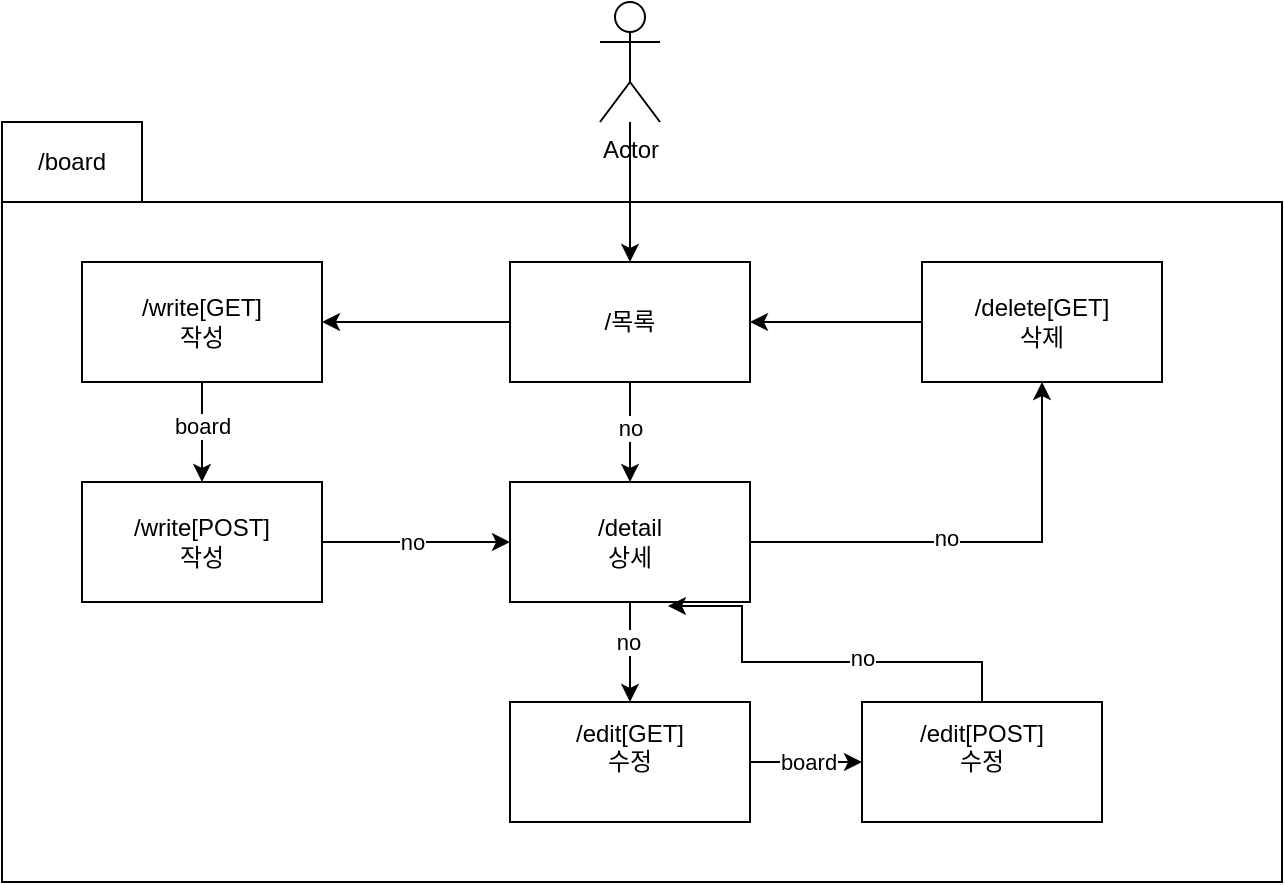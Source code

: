 <mxfile version="24.2.2" type="device">
  <diagram name="페이지-1" id="ozS88X3GV_UWVC78FxJN">
    <mxGraphModel dx="1372" dy="786" grid="1" gridSize="10" guides="1" tooltips="1" connect="1" arrows="1" fold="1" page="1" pageScale="1" pageWidth="827" pageHeight="1169" math="0" shadow="0">
      <root>
        <mxCell id="0" />
        <mxCell id="1" parent="0" />
        <mxCell id="p4ZNRK0SBtNsiyCoXJsn-26" value="" style="rounded=0;whiteSpace=wrap;html=1;" vertex="1" parent="1">
          <mxGeometry x="100" y="120" width="640" height="340" as="geometry" />
        </mxCell>
        <mxCell id="p4ZNRK0SBtNsiyCoXJsn-1" value="Actor" style="shape=umlActor;verticalLabelPosition=bottom;verticalAlign=top;html=1;outlineConnect=0;" vertex="1" parent="1">
          <mxGeometry x="399" y="20" width="30" height="60" as="geometry" />
        </mxCell>
        <mxCell id="p4ZNRK0SBtNsiyCoXJsn-8" style="edgeStyle=orthogonalEdgeStyle;rounded=0;orthogonalLoop=1;jettySize=auto;html=1;" edge="1" parent="1" source="p4ZNRK0SBtNsiyCoXJsn-2" target="p4ZNRK0SBtNsiyCoXJsn-6">
          <mxGeometry relative="1" as="geometry" />
        </mxCell>
        <mxCell id="p4ZNRK0SBtNsiyCoXJsn-2" value="/목록" style="rounded=0;whiteSpace=wrap;html=1;" vertex="1" parent="1">
          <mxGeometry x="354" y="150" width="120" height="60" as="geometry" />
        </mxCell>
        <mxCell id="p4ZNRK0SBtNsiyCoXJsn-3" value="" style="endArrow=classic;html=1;rounded=0;" edge="1" parent="1" source="p4ZNRK0SBtNsiyCoXJsn-1" target="p4ZNRK0SBtNsiyCoXJsn-2">
          <mxGeometry width="50" height="50" relative="1" as="geometry">
            <mxPoint x="390" y="430" as="sourcePoint" />
            <mxPoint x="440" y="380" as="targetPoint" />
          </mxGeometry>
        </mxCell>
        <mxCell id="p4ZNRK0SBtNsiyCoXJsn-16" style="edgeStyle=orthogonalEdgeStyle;rounded=0;orthogonalLoop=1;jettySize=auto;html=1;entryX=0.5;entryY=0;entryDx=0;entryDy=0;" edge="1" parent="1" source="p4ZNRK0SBtNsiyCoXJsn-4" target="p4ZNRK0SBtNsiyCoXJsn-14">
          <mxGeometry relative="1" as="geometry" />
        </mxCell>
        <mxCell id="p4ZNRK0SBtNsiyCoXJsn-18" value="no" style="edgeLabel;html=1;align=center;verticalAlign=middle;resizable=0;points=[];" vertex="1" connectable="0" parent="p4ZNRK0SBtNsiyCoXJsn-16">
          <mxGeometry x="-0.2" y="2" relative="1" as="geometry">
            <mxPoint x="-3" as="offset" />
          </mxGeometry>
        </mxCell>
        <mxCell id="p4ZNRK0SBtNsiyCoXJsn-24" style="edgeStyle=orthogonalEdgeStyle;rounded=0;orthogonalLoop=1;jettySize=auto;html=1;" edge="1" parent="1" source="p4ZNRK0SBtNsiyCoXJsn-4" target="p4ZNRK0SBtNsiyCoXJsn-22">
          <mxGeometry relative="1" as="geometry" />
        </mxCell>
        <mxCell id="p4ZNRK0SBtNsiyCoXJsn-25" value="no" style="edgeLabel;html=1;align=center;verticalAlign=middle;resizable=0;points=[];" vertex="1" connectable="0" parent="p4ZNRK0SBtNsiyCoXJsn-24">
          <mxGeometry x="-0.133" y="2" relative="1" as="geometry">
            <mxPoint as="offset" />
          </mxGeometry>
        </mxCell>
        <mxCell id="p4ZNRK0SBtNsiyCoXJsn-4" value="/detail&lt;div&gt;상세&lt;/div&gt;" style="rounded=0;whiteSpace=wrap;html=1;" vertex="1" parent="1">
          <mxGeometry x="354" y="260" width="120" height="60" as="geometry" />
        </mxCell>
        <mxCell id="p4ZNRK0SBtNsiyCoXJsn-5" value="" style="endArrow=classic;html=1;rounded=0;" edge="1" parent="1" source="p4ZNRK0SBtNsiyCoXJsn-2" target="p4ZNRK0SBtNsiyCoXJsn-4">
          <mxGeometry width="50" height="50" relative="1" as="geometry">
            <mxPoint x="414" y="200" as="sourcePoint" />
            <mxPoint x="414" y="270" as="targetPoint" />
          </mxGeometry>
        </mxCell>
        <mxCell id="p4ZNRK0SBtNsiyCoXJsn-11" value="no" style="edgeLabel;html=1;align=center;verticalAlign=middle;resizable=0;points=[];" vertex="1" connectable="0" parent="p4ZNRK0SBtNsiyCoXJsn-5">
          <mxGeometry x="-0.08" relative="1" as="geometry">
            <mxPoint as="offset" />
          </mxGeometry>
        </mxCell>
        <mxCell id="p4ZNRK0SBtNsiyCoXJsn-9" style="edgeStyle=orthogonalEdgeStyle;rounded=0;orthogonalLoop=1;jettySize=auto;html=1;" edge="1" parent="1" source="p4ZNRK0SBtNsiyCoXJsn-6" target="p4ZNRK0SBtNsiyCoXJsn-7">
          <mxGeometry relative="1" as="geometry" />
        </mxCell>
        <mxCell id="p4ZNRK0SBtNsiyCoXJsn-10" value="board" style="edgeLabel;html=1;align=center;verticalAlign=middle;resizable=0;points=[];" vertex="1" connectable="0" parent="p4ZNRK0SBtNsiyCoXJsn-9">
          <mxGeometry x="-0.2" y="3" relative="1" as="geometry">
            <mxPoint x="-3" y="2" as="offset" />
          </mxGeometry>
        </mxCell>
        <mxCell id="p4ZNRK0SBtNsiyCoXJsn-6" value="/write[GET]&lt;div&gt;작성&lt;/div&gt;" style="rounded=0;whiteSpace=wrap;html=1;" vertex="1" parent="1">
          <mxGeometry x="140" y="150" width="120" height="60" as="geometry" />
        </mxCell>
        <mxCell id="p4ZNRK0SBtNsiyCoXJsn-12" style="edgeStyle=orthogonalEdgeStyle;rounded=0;orthogonalLoop=1;jettySize=auto;html=1;" edge="1" parent="1" source="p4ZNRK0SBtNsiyCoXJsn-7" target="p4ZNRK0SBtNsiyCoXJsn-4">
          <mxGeometry relative="1" as="geometry" />
        </mxCell>
        <mxCell id="p4ZNRK0SBtNsiyCoXJsn-13" value="&lt;div&gt;no&lt;br&gt;&lt;/div&gt;" style="edgeLabel;html=1;align=center;verticalAlign=middle;resizable=0;points=[];" vertex="1" connectable="0" parent="p4ZNRK0SBtNsiyCoXJsn-12">
          <mxGeometry x="-0.043" y="-3" relative="1" as="geometry">
            <mxPoint y="-3" as="offset" />
          </mxGeometry>
        </mxCell>
        <mxCell id="p4ZNRK0SBtNsiyCoXJsn-7" value="/write[POST]&lt;div&gt;작성&lt;/div&gt;" style="rounded=0;whiteSpace=wrap;html=1;" vertex="1" parent="1">
          <mxGeometry x="140" y="260" width="120" height="60" as="geometry" />
        </mxCell>
        <mxCell id="p4ZNRK0SBtNsiyCoXJsn-17" style="edgeStyle=orthogonalEdgeStyle;rounded=0;orthogonalLoop=1;jettySize=auto;html=1;" edge="1" parent="1" source="p4ZNRK0SBtNsiyCoXJsn-14" target="p4ZNRK0SBtNsiyCoXJsn-15">
          <mxGeometry relative="1" as="geometry" />
        </mxCell>
        <mxCell id="p4ZNRK0SBtNsiyCoXJsn-19" value="board" style="edgeLabel;html=1;align=center;verticalAlign=middle;resizable=0;points=[];" vertex="1" connectable="0" parent="p4ZNRK0SBtNsiyCoXJsn-17">
          <mxGeometry x="0.179" relative="1" as="geometry">
            <mxPoint x="-4" as="offset" />
          </mxGeometry>
        </mxCell>
        <mxCell id="p4ZNRK0SBtNsiyCoXJsn-14" value="/edit[GET]&lt;div&gt;수정&lt;/div&gt;&lt;div&gt;&lt;br&gt;&lt;/div&gt;" style="rounded=0;whiteSpace=wrap;html=1;" vertex="1" parent="1">
          <mxGeometry x="354" y="370" width="120" height="60" as="geometry" />
        </mxCell>
        <mxCell id="p4ZNRK0SBtNsiyCoXJsn-20" style="edgeStyle=orthogonalEdgeStyle;rounded=0;orthogonalLoop=1;jettySize=auto;html=1;entryX=0.658;entryY=1.033;entryDx=0;entryDy=0;entryPerimeter=0;" edge="1" parent="1" source="p4ZNRK0SBtNsiyCoXJsn-15" target="p4ZNRK0SBtNsiyCoXJsn-4">
          <mxGeometry relative="1" as="geometry">
            <Array as="points">
              <mxPoint x="590" y="350" />
              <mxPoint x="470" y="350" />
              <mxPoint x="470" y="322" />
            </Array>
          </mxGeometry>
        </mxCell>
        <mxCell id="p4ZNRK0SBtNsiyCoXJsn-21" value="no" style="edgeLabel;html=1;align=center;verticalAlign=middle;resizable=0;points=[];" vertex="1" connectable="0" parent="p4ZNRK0SBtNsiyCoXJsn-20">
          <mxGeometry x="-0.214" y="4" relative="1" as="geometry">
            <mxPoint y="-6" as="offset" />
          </mxGeometry>
        </mxCell>
        <mxCell id="p4ZNRK0SBtNsiyCoXJsn-15" value="/edit[POST]&lt;div&gt;수정&lt;/div&gt;&lt;div&gt;&lt;br&gt;&lt;/div&gt;" style="rounded=0;whiteSpace=wrap;html=1;" vertex="1" parent="1">
          <mxGeometry x="530" y="370" width="120" height="60" as="geometry" />
        </mxCell>
        <mxCell id="p4ZNRK0SBtNsiyCoXJsn-23" style="edgeStyle=orthogonalEdgeStyle;rounded=0;orthogonalLoop=1;jettySize=auto;html=1;" edge="1" parent="1" source="p4ZNRK0SBtNsiyCoXJsn-22" target="p4ZNRK0SBtNsiyCoXJsn-2">
          <mxGeometry relative="1" as="geometry" />
        </mxCell>
        <mxCell id="p4ZNRK0SBtNsiyCoXJsn-22" value="/delete[GET]&lt;div&gt;삭제&lt;/div&gt;" style="rounded=0;whiteSpace=wrap;html=1;" vertex="1" parent="1">
          <mxGeometry x="560" y="150" width="120" height="60" as="geometry" />
        </mxCell>
        <mxCell id="p4ZNRK0SBtNsiyCoXJsn-27" value="/board" style="rounded=0;whiteSpace=wrap;html=1;" vertex="1" parent="1">
          <mxGeometry x="100" y="80" width="70" height="40" as="geometry" />
        </mxCell>
      </root>
    </mxGraphModel>
  </diagram>
</mxfile>
